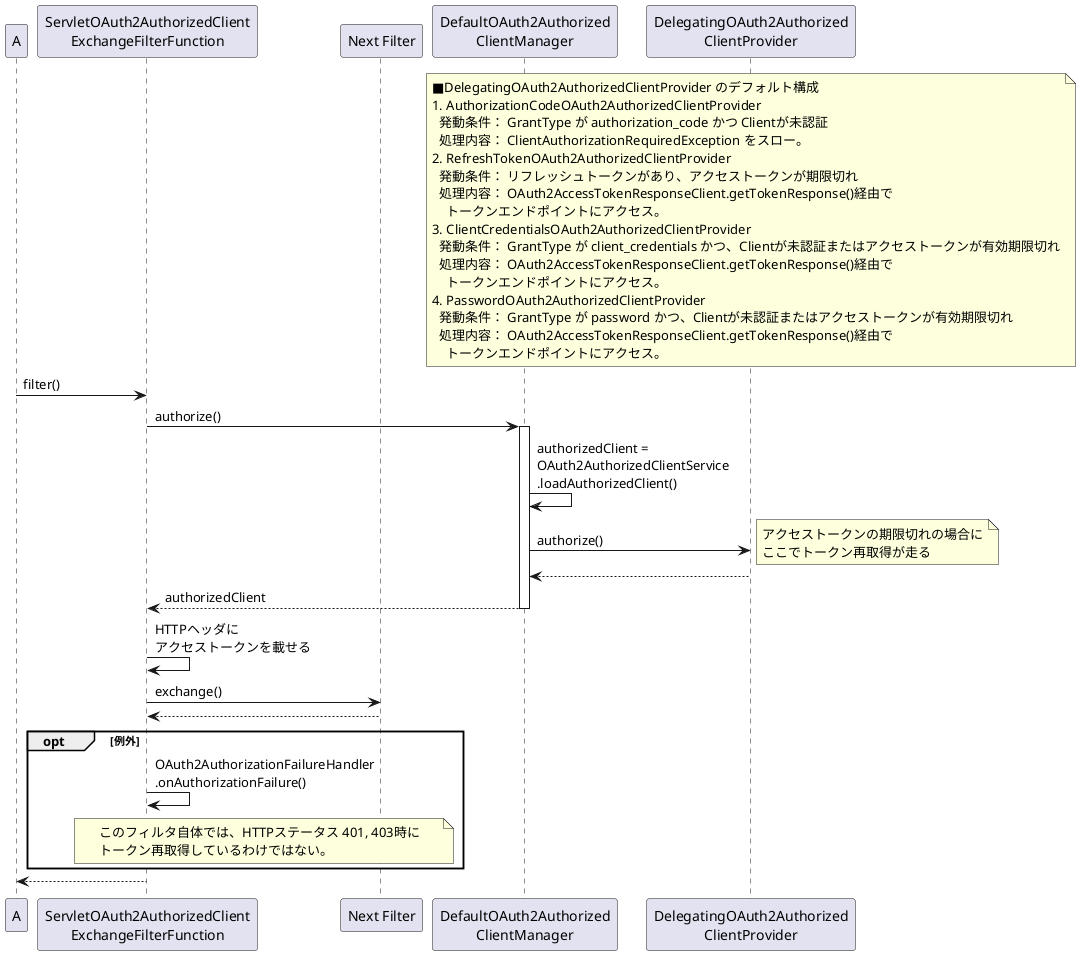 @startuml REST要求送信

participant "A" as A
participant "ServletOAuth2AuthorizedClient\nExchangeFilterFunction" as EF
participant "Next Filter" as NF
participant "DefaultOAuth2Authorized\nClientManager" as CM
participant "DelegatingOAuth2Authorized\nClientProvider" as CP

note over CP
■DelegatingOAuth2AuthorizedClientProvider のデフォルト構成
1. AuthorizationCodeOAuth2AuthorizedClientProvider
  発動条件： GrantType が authorization_code かつ Clientが未認証
  処理内容： ClientAuthorizationRequiredException をスロー。
2. RefreshTokenOAuth2AuthorizedClientProvider
  発動条件： リフレッシュトークンがあり、アクセストークンが期限切れ
  処理内容： OAuth2AccessTokenResponseClient.getTokenResponse()経由で
    トークンエンドポイントにアクセス。
3. ClientCredentialsOAuth2AuthorizedClientProvider
  発動条件： GrantType が client_credentials かつ、Clientが未認証またはアクセストークンが有効期限切れ
  処理内容： OAuth2AccessTokenResponseClient.getTokenResponse()経由で
    トークンエンドポイントにアクセス。
4. PasswordOAuth2AuthorizedClientProvider
  発動条件： GrantType が password かつ、Clientが未認証またはアクセストークンが有効期限切れ
  処理内容： OAuth2AccessTokenResponseClient.getTokenResponse()経由で
    トークンエンドポイントにアクセス。
end note

A -> EF : filter()
EF -> CM : authorize()
    activate CM
CM -> CM : authorizedClient = \nOAuth2AuthorizedClientService\n.loadAuthorizedClient()
CM -> CP : authorize()
    note right
    アクセストークンの期限切れの場合に
    ここでトークン再取得が走る
    end note
CM <-- CP
    return authorizedClient /' EF <-- CM '/
EF -> EF : HTTPヘッダに\nアクセストークンを載せる
EF -> NF : exchange()
EF <-- NF

opt 例外
    EF -> EF : OAuth2AuthorizationFailureHandler\n.onAuthorizationFailure()
    note over EF,NF
    このフィルタ自体では、HTTPステータス 401, 403時に
    トークン再取得しているわけではない。
    end note
end

A <-- EF

@enduml